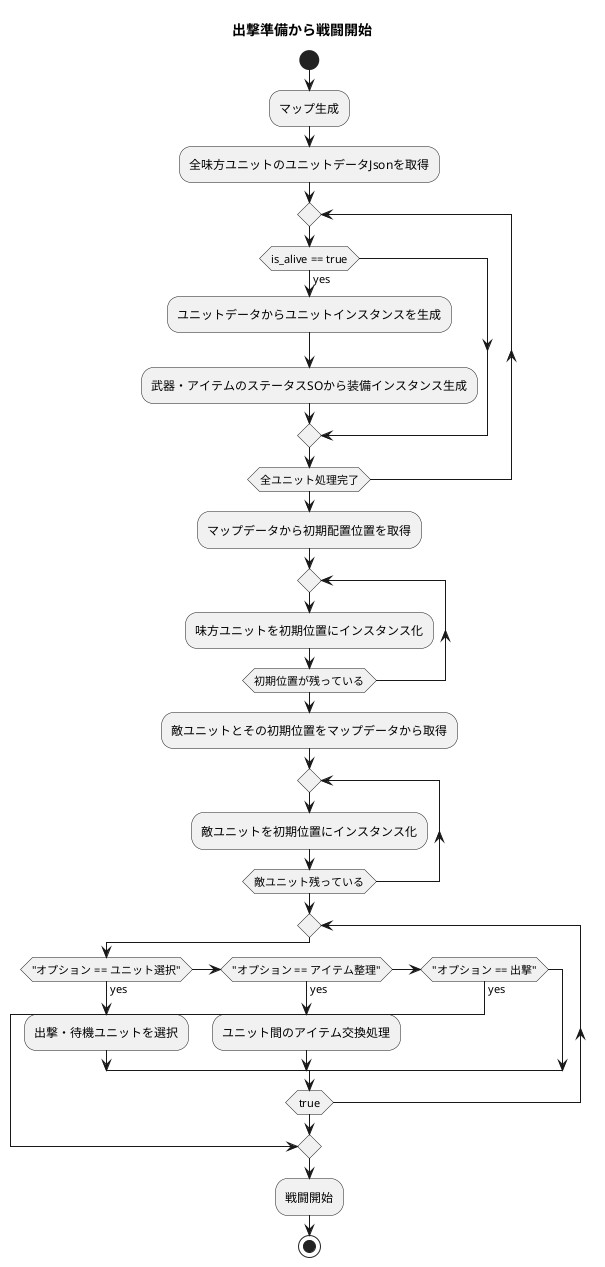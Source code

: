 @startuml prepare
title 出撃準備から戦闘開始

start
:マップ生成;
:全味方ユニットのユニットデータJsonを取得;
repeat
    if (is_alive == true) then (yes)
        :ユニットデータからユニットインスタンスを生成;
        :武器・アイテムのステータスSOから装備インスタンス生成;
    endif
repeat while (全ユニット処理完了)

:マップデータから初期配置位置を取得;
repeat
    :味方ユニットを初期位置にインスタンス化;
repeat while (初期位置が残っている)

:敵ユニットとその初期位置をマップデータから取得;
repeat
    :敵ユニットを初期位置にインスタンス化;
repeat while (敵ユニット残っている)

repeat
    if ("オプション == ユニット選択") then (yes)
        :出撃・待機ユニットを選択;
    elseif ("オプション == アイテム整理") then (yes)
        :ユニット間のアイテム交換処理;
    elseif ("オプション == 出撃") then (yes)
        break
    endif
repeat while (true)

:戦闘開始;
stop
@enduml